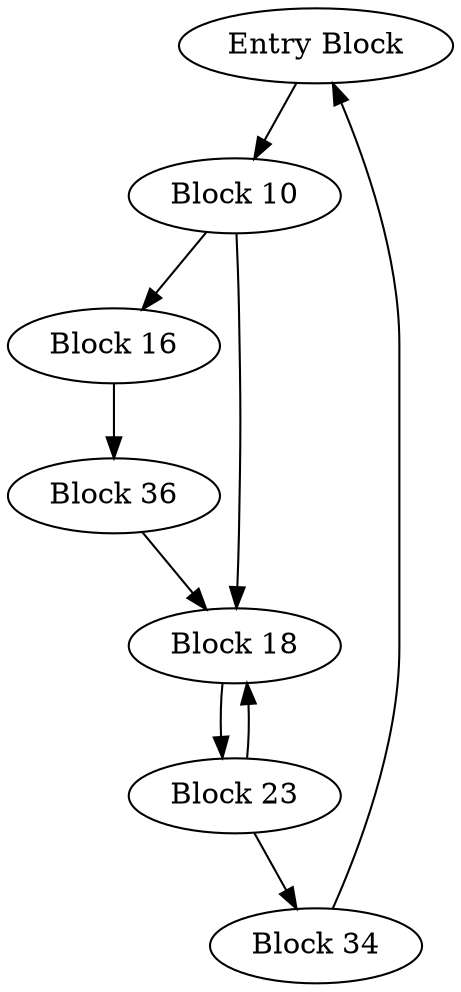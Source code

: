 digraph CFG {
    // Nodes
    1 [label="Entry Block"];
    10 [label="Block 10"];
    16 [label="Block 16"];
    18 [label="Block 18"];
    23 [label="Block 23"];
    34 [label="Block 34"];
    36 [label="Block 36"];

    // Edges
    1 -> 10;
    10 -> 16;
    10 -> 18;
    16 -> 36;
    18 -> 23;
    23 -> 34;
    23 -> 18;
    34 -> 1;  // assuming return to function caller
    36 -> 18; // loop back from 36 to 18
}